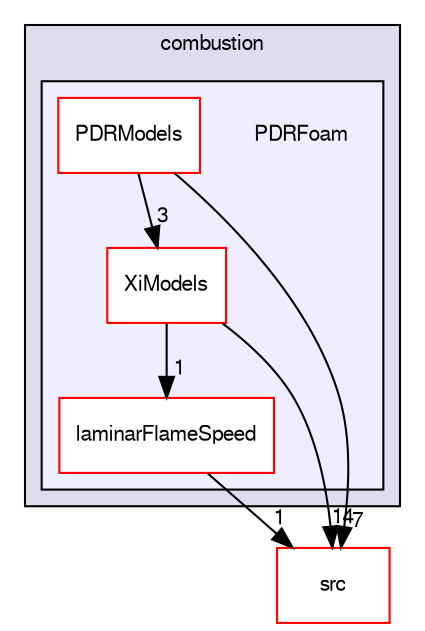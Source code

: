 digraph "applications/solvers/combustion/PDRFoam" {
  bgcolor=transparent;
  compound=true
  node [ fontsize="10", fontname="FreeSans"];
  edge [ labelfontsize="10", labelfontname="FreeSans"];
  subgraph clusterdir_88c1d5d59a4178ad3afaab9cf233cb5e {
    graph [ bgcolor="#ddddee", pencolor="black", label="combustion" fontname="FreeSans", fontsize="10", URL="dir_88c1d5d59a4178ad3afaab9cf233cb5e.html"]
  subgraph clusterdir_7013a7587984e010384a3ad956d16510 {
    graph [ bgcolor="#eeeeff", pencolor="black", label="" URL="dir_7013a7587984e010384a3ad956d16510.html"];
    dir_7013a7587984e010384a3ad956d16510 [shape=plaintext label="PDRFoam"];
    dir_7c5380a9e15431c3d88f79d83259de89 [shape=box label="laminarFlameSpeed" color="red" fillcolor="white" style="filled" URL="dir_7c5380a9e15431c3d88f79d83259de89.html"];
    dir_f1651a0ed0bf74a29170ecd2526abc49 [shape=box label="PDRModels" color="red" fillcolor="white" style="filled" URL="dir_f1651a0ed0bf74a29170ecd2526abc49.html"];
    dir_875d300f7c06ad3c5c9e587b64daa300 [shape=box label="XiModels" color="red" fillcolor="white" style="filled" URL="dir_875d300f7c06ad3c5c9e587b64daa300.html"];
  }
  }
  dir_68267d1309a1af8e8297ef4c3efbcdba [shape=box label="src" color="red" URL="dir_68267d1309a1af8e8297ef4c3efbcdba.html"];
  dir_f1651a0ed0bf74a29170ecd2526abc49->dir_68267d1309a1af8e8297ef4c3efbcdba [headlabel="7", labeldistance=1.5 headhref="dir_000070_000568.html"];
  dir_f1651a0ed0bf74a29170ecd2526abc49->dir_875d300f7c06ad3c5c9e587b64daa300 [headlabel="3", labeldistance=1.5 headhref="dir_000070_000080.html"];
  dir_875d300f7c06ad3c5c9e587b64daa300->dir_68267d1309a1af8e8297ef4c3efbcdba [headlabel="14", labeldistance=1.5 headhref="dir_000080_000568.html"];
  dir_875d300f7c06ad3c5c9e587b64daa300->dir_7c5380a9e15431c3d88f79d83259de89 [headlabel="1", labeldistance=1.5 headhref="dir_000080_000068.html"];
  dir_7c5380a9e15431c3d88f79d83259de89->dir_68267d1309a1af8e8297ef4c3efbcdba [headlabel="1", labeldistance=1.5 headhref="dir_000068_000568.html"];
}
